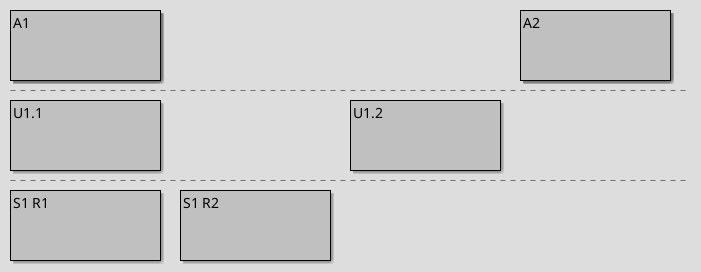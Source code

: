 ' Do not edit
' Theme Gallery
' autogenerated by script
'
@startboard
!theme toy
A1
+U1.1
++S1 R1
++S1 R2 
+U1.2
A2
@endboard
